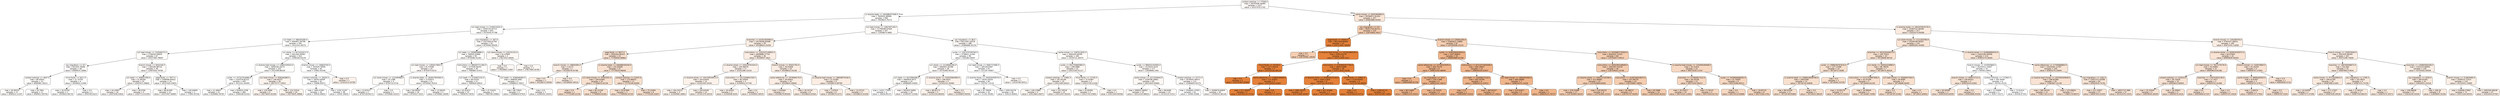 digraph Tree {
node [shape=box, style="filled, rounded", color="black", fontname=helvetica] ;
edge [fontname=helvetica] ;
0 [label="context-switches <= 77936.0\nmae = 28703596.36485\nsamples = 1417\nvalue = 10157470.2743", fillcolor="#e5813908"] ;
1 [label="L1-dcache-loads <= 264488337408.0\nmae = 7849502.89066\nsamples = 990\nvalue = 3544824.75274", fillcolor="#e5813903"] ;
0 -> 1 [labeldistance=2.5, labelangle=45, headlabel="True"] ;
2 [label="LLC-load-misses <= 1245012032.0\nmae = 3356720.45713\nsamples = 643\nvalue = 2474430.47798", fillcolor="#e5813902"] ;
1 -> 2 ;
3 [label="LLC-loads <= 469163280.0\nmae = 3094957.64796\nsamples = 591\nvalue = 2412310.16575", fillcolor="#e5813902"] ;
2 -> 3 ;
4 [label="LLC-load-misses <= 152046272.0\nmae = 2758293.93829\nsamples = 67\nvalue = 10157360.79835", fillcolor="#e5813908"] ;
3 -> 4 ;
5 [label="cpu-migrations <= 9.5\nmae = 651504.79566\nsamples = 28\nvalue = 6584914.13666", fillcolor="#e5813905"] ;
4 -> 5 ;
6 [label="context-switches <= 4647.5\nmae = 68.45041\nsamples = 22\nvalue = 6584981.18311", fillcolor="#e5813905"] ;
5 -> 6 ;
7 [label="mae = 50.99324\nsamples = 11\nvalue = 6585012.11447", fillcolor="#e5813905"] ;
6 -> 7 ;
8 [label="mae = 50.7601\nsamples = 11\nvalue = 6584911.85794", fillcolor="#e5813905"] ;
6 -> 8 ;
9 [label="minor-faults <= 6411.0\nmae = 21.75793\nsamples = 6\nvalue = 3544834.11599", fillcolor="#e5813903"] ;
5 -> 9 ;
10 [label="mae = 16.03762\nsamples = 5\nvalue = 3544835.99178", fillcolor="#e5813903"] ;
9 -> 10 ;
11 [label="mae = 0.0\nsamples = 1\nvalue = 3544785.6323", fillcolor="#e5813903"] ;
9 -> 11 ;
12 [label="branch-misses <= 5632246.5\nmae = 1184180.98716\nsamples = 39\nvalue = 12007626.79765", fillcolor="#e5813909"] ;
4 -> 12 ;
13 [label="LLC-loads <= 458937456.0\nmae = 51.80359\nsamples = 25\nvalue = 12007671.58802", fillcolor="#e5813909"] ;
12 -> 13 ;
14 [label="mae = 44.24897\nsamples = 16\nvalue = 12007648.52832", fillcolor="#e5813909"] ;
13 -> 14 ;
15 [label="mae = 38.9766\nsamples = 9\nvalue = 12007713.01594", fillcolor="#e5813909"] ;
13 -> 15 ;
16 [label="page-faults <= 7877.5\nmae = 1448566.64022\nsamples = 14\nvalue = 10157420.33951", fillcolor="#e5813908"] ;
12 -> 16 ;
17 [label="mae = 86.81309\nsamples = 12\nvalue = 10157467.40895", fillcolor="#e5813908"] ;
16 -> 17 ;
18 [label="mae = 140.64805\nsamples = 2\nvalue = 17990.02536", fillcolor="#e5813900"] ;
16 -> 18 ;
19 [label="LLC-stores <= 9275433472.0\nmae = 2651363.99381\nsamples = 524\nvalue = 2306160.54129", fillcolor="#e5813902"] ;
3 -> 19 ;
20 [label="L1-dcache-load-misses <= 14803105024.0\nmae = 2656538.16272\nsamples = 431\nvalue = 2412399.86329", fillcolor="#e5813902"] ;
19 -> 20 ;
21 [label="cycles <= 147327016960.0\nmae = 1102578.82222\nsamples = 405\nvalue = 2412311.60305", fillcolor="#e5813902"] ;
20 -> 21 ;
22 [label="mae = 21.46657\nsamples = 21\nvalue = 6184882.40787", fillcolor="#e5813905"] ;
21 -> 22 ;
23 [label="mae = 954653.2198\nsamples = 384\nvalue = 2366438.91434", fillcolor="#e5813902"] ;
21 -> 23 ;
24 [label="LLC-load-misses <= 928160288.0\nmae = 146.94237\nsamples = 26\nvalue = 29274777.73053", fillcolor="#e5813917"] ;
20 -> 24 ;
25 [label="mae = 120.4066\nsamples = 6\nvalue = 29274604.40168", fillcolor="#e5813917"] ;
24 -> 25 ;
26 [label="mae = 122.22516\nsamples = 20\nvalue = 29274835.38866", fillcolor="#e5813917"] ;
24 -> 26 ;
27 [label="branch-misses <= 146820704.0\nmae = 354929.78595\nsamples = 93\nvalue = 15902.93248", fillcolor="#e5813900"] ;
19 -> 27 ;
28 [label="context-switches <= 20635.0\nmae = 18293.04009\nsamples = 92\nvalue = 15898.92973", fillcolor="#e5813900"] ;
27 -> 28 ;
29 [label="mae = 1664.41967\nsamples = 44\nvalue = 49918.46802", fillcolor="#e5813900"] ;
28 -> 29 ;
30 [label="mae = 2192.31267\nsamples = 48\nvalue = 15505.30645", fillcolor="#e5813900"] ;
28 -> 30 ;
31 [label="mae = 0.0\nsamples = 1\nvalue = 31341413.33799", fillcolor="#e5813919"] ;
27 -> 31 ;
32 [label="cpu-migrations <= 367.0\nmae = 1027458.02794\nsamples = 52\nvalue = 8754492.05026", fillcolor="#e5813907"] ;
2 -> 32 ;
33 [label="LLC-loads <= 2409056896.0\nmae = 706055.02666\nsamples = 50\nvalue = 8754482.41261", fillcolor="#e5813907"] ;
32 -> 33 ;
34 [label="LLC-load-misses <= 1292617664.0\nmae = 81.57938\nsamples = 24\nvalue = 8754574.0215", fillcolor="#e5813907"] ;
33 -> 34 ;
35 [label="LLC-store-misses <= 121200068.0\nmae = 20.1288\nsamples = 3\nvalue = 8754715.0716", fillcolor="#e5813907"] ;
34 -> 35 ;
36 [label="mae = 13.87011\nsamples = 2\nvalue = 8754728.94171", fillcolor="#e5813907"] ;
35 -> 36 ;
37 [label="mae = 0.0\nsamples = 1\nvalue = 8754682.42543", fillcolor="#e5813907"] ;
35 -> 37 ;
38 [label="L1-dcache-loads <= 263557955584.0\nmae = 72.62973\nsamples = 21\nvalue = 8754562.35314", fillcolor="#e5813907"] ;
34 -> 38 ;
39 [label="mae = 60.08497\nsamples = 18\nvalue = 8754527.3322", fillcolor="#e5813907"] ;
38 -> 39 ;
40 [label="mae = 13.58245\nsamples = 3\nvalue = 8754682.18469", fillcolor="#e5813907"] ;
38 -> 40 ;
41 [label="instructions <= 996397711360.0\nmae = 577038.58253\nsamples = 26\nvalue = 7485861.51412", fillcolor="#e5813906"] ;
33 -> 41 ;
42 [label="LLC-loads <= 2720927232.0\nmae = 69.53332\nsamples = 21\nvalue = 7485826.29915", fillcolor="#e5813906"] ;
41 -> 42 ;
43 [label="mae = 61.81612\nsamples = 14\nvalue = 7485878.72878", fillcolor="#e5813906"] ;
42 -> 43 ;
44 [label="mae = 47.51619\nsamples = 7\nvalue = 7485799.35866", fillcolor="#e5813906"] ;
42 -> 44 ;
45 [label="LLC-loads <= 4266046464.0\nmae = 399636.5082\nsamples = 5\nvalue = 10086615.70917", fillcolor="#e5813908"] ;
41 -> 45 ;
46 [label="mae = 86.73643\nsamples = 4\nvalue = 10086604.67925", fillcolor="#e5813908"] ;
45 -> 46 ;
47 [label="mae = 0.0\nsamples = 1\nvalue = 12084451.30443", fillcolor="#e5813909"] ;
45 -> 47 ;
48 [label="LLC-store-misses <= 232231152.0\nmae = 61.07859\nsamples = 2\nvalue = 17817023.18926", fillcolor="#e581390e"] ;
32 -> 48 ;
49 [label="mae = 0.0\nsamples = 1\nvalue = 17816962.11067", fillcolor="#e581390e"] ;
48 -> 49 ;
50 [label="mae = 0.0\nsamples = 1\nvalue = 17817084.26785", fillcolor="#e581390e"] ;
48 -> 50 ;
51 [label="LLC-load-misses <= 1062787136.0\nmae = 11796096.67928\nsamples = 347\nvalue = 12928674.4685", fillcolor="#e581390a"] ;
1 -> 51 ;
52 [label="branches <= 43161450496.0\nmae = 15576546.60368\nsamples = 59\nvalue = 45338624.15259", fillcolor="#e5813924"] ;
51 -> 52 ;
53 [label="page-faults <= 9677.0\nmae = 2820264.90423\nsamples = 23\nvalue = 77769950.99864", fillcolor="#e581393d"] ;
52 -> 53 ;
54 [label="branch-misses <= 49840484.0\nmae = 5.6273\nsamples = 2\nvalue = 45338578.55786", fillcolor="#e5813924"] ;
53 -> 54 ;
55 [label="mae = 0.0\nsamples = 1\nvalue = 45338572.93056", fillcolor="#e5813924"] ;
54 -> 55 ;
56 [label="mae = 0.0\nsamples = 1\nvalue = 45338584.18516", fillcolor="#e5813924"] ;
54 -> 56 ;
57 [label="L1-dcache-loads <= 446488330240.0\nmae = 155.92609\nsamples = 21\nvalue = 77770024.46658", fillcolor="#e581393d"] ;
53 -> 57 ;
58 [label="LLC-store-misses <= 32043261.0\nmae = 109.62083\nsamples = 10\nvalue = 77769870.44739", fillcolor="#e581393d"] ;
57 -> 58 ;
59 [label="mae = 0.0\nsamples = 1\nvalue = 77770189.22156", fillcolor="#e581393d"] ;
58 -> 59 ;
60 [label="mae = 85.21228\nsamples = 9\nvalue = 77769859.92381", fillcolor="#e581393d"] ;
58 -> 60 ;
61 [label="context-switches <= 21547.0\nmae = 113.88553\nsamples = 11\nvalue = 77770146.40495", fillcolor="#e581393d"] ;
57 -> 61 ;
62 [label="mae = 54.87969\nsamples = 3\nvalue = 77769936.54729", fillcolor="#e581393d"] ;
61 -> 62 ;
63 [label="mae = 75.23394\nsamples = 8\nvalue = 77770230.33657", fillcolor="#e581393d"] ;
61 -> 63 ;
64 [label="instructions <= 1331537149952.0\nmae = 6609886.37733\nsamples = 36\nvalue = 45338557.3622", fillcolor="#e5813924"] ;
52 -> 64 ;
65 [label="L1-dcache-stores <= 104229761024.0\nmae = 205.98476\nsamples = 17\nvalue = 31341286.15226", fillcolor="#e5813919"] ;
64 -> 65 ;
66 [label="L1-dcache-stores <= 104159526912.0\nmae = 163.61644\nsamples = 14\nvalue = 31341345.33191", fillcolor="#e5813919"] ;
65 -> 66 ;
67 [label="mae = 164.34212\nsamples = 4\nvalue = 31340996.18963", fillcolor="#e5813919"] ;
66 -> 67 ;
68 [label="mae = 100.62049\nsamples = 10\nvalue = 31341379.18518", fillcolor="#e5813919"] ;
66 -> 68 ;
69 [label="instructions <= 1017204801536.0\nmae = 46.25939\nsamples = 3\nvalue = 31340912.47749", fillcolor="#e5813919"] ;
65 -> 69 ;
70 [label="mae = 34.44301\nsamples = 2\nvalue = 31340946.9205", fillcolor="#e5813919"] ;
69 -> 70 ;
71 [label="mae = 0.0\nsamples = 1\nvalue = 31340842.58535", fillcolor="#e5813919"] ;
69 -> 71 ;
72 [label="branch-misses <= 50431702.0\nmae = 36.93406\nsamples = 19\nvalue = 45338610.33108", fillcolor="#e5813924"] ;
64 -> 72 ;
73 [label="cache-references <= 1979066176.0\nmae = 29.05831\nsamples = 10\nvalue = 45338641.69692", fillcolor="#e5813924"] ;
72 -> 73 ;
74 [label="mae = 0.83564\nsamples = 2\nvalue = 45338679.85938", fillcolor="#e5813924"] ;
73 -> 74 ;
75 [label="mae = 26.34742\nsamples = 8\nvalue = 45338633.63561", fillcolor="#e5813924"] ;
73 -> 75 ;
76 [label="L1-dcache-load-misses <= 29659875328.0\nmae = 21.52383\nsamples = 9\nvalue = 45338574.99799", fillcolor="#e5813924"] ;
72 -> 76 ;
77 [label="mae = 7.02919\nsamples = 6\nvalue = 45338570.5273", fillcolor="#e5813924"] ;
76 -> 77 ;
78 [label="mae = 13.25722\nsamples = 3\nvalue = 45338610.33108", fillcolor="#e5813924"] ;
76 -> 78 ;
79 [label="cpu-migrations <= 86.5\nmae = 6011097.20578\nsamples = 288\nvalue = 12084668.33176", fillcolor="#e5813909"] ;
51 -> 79 ;
80 [label="cycles <= 1057470709760.0\nmae = 3748931.31364\nsamples = 89\nvalue = 226186.43643", fillcolor="#e5813900"] ;
79 -> 80 ;
81 [label="LLC-stores <= 12146683392.0\nmae = 5660001.92298\nsamples = 28\nvalue = 10741083.94142", fillcolor="#e5813908"] ;
80 -> 81 ;
82 [label="LLC-loads <= 3227084288.0\nmae = 3060929.4073\nsamples = 24\nvalue = 10086685.43092", fillcolor="#e5813908"] ;
81 -> 82 ;
83 [label="mae = 14321.77805\nsamples = 6\nvalue = 10628.69115", fillcolor="#e5813900"] ;
82 -> 83 ;
84 [label="mae = 581829.54681\nsamples = 18\nvalue = 11395457.21566", fillcolor="#e5813909"] ;
82 -> 84 ;
85 [label="L1-dcache-stores <= 104205864960.0\nmae = 199.3023\nsamples = 4\nvalue = 31341231.45084", fillcolor="#e5813919"] ;
81 -> 85 ;
86 [label="mae = 88.82172\nsamples = 3\nvalue = 31341334.68458", fillcolor="#e5813919"] ;
85 -> 86 ;
87 [label="mae = 0.0\nsamples = 1\nvalue = 31340803.94056", fillcolor="#e5813919"] ;
85 -> 87 ;
88 [label="LLC-load-misses <= 5682727680.0\nmae = 285166.6387\nsamples = 61\nvalue = 221187.44807", fillcolor="#e5813900"] ;
80 -> 88 ;
89 [label="L1-dcache-stores <= 264530456576.0\nmae = 73026.20526\nsamples = 60\nvalue = 220767.13119", fillcolor="#e5813900"] ;
88 -> 89 ;
90 [label="mae = 87.39636\nsamples = 20\nvalue = 11191.20483", fillcolor="#e5813900"] ;
89 -> 90 ;
91 [label="mae = 2500.93278\nsamples = 40\nvalue = 226225.80601", fillcolor="#e5813900"] ;
89 -> 91 ;
92 [label="mae = 0.0\nsamples = 1\nvalue = 13234780.09311", fillcolor="#e581390a"] ;
88 -> 92 ;
93 [label="cache-misses <= 1387013632.0\nmae = 3900345.69395\nsamples = 199\nvalue = 13234712.26475", fillcolor="#e581390a"] ;
79 -> 93 ;
94 [label="cycles <= 831754665984.0\nmae = 208.0986\nsamples = 22\nvalue = 23411503.51117", fillcolor="#e5813912"] ;
93 -> 94 ;
95 [label="context-switches <= 27661.5\nmae = 191.64148\nsamples = 19\nvalue = 23411495.64023", fillcolor="#e5813912"] ;
94 -> 95 ;
96 [label="mae = 140.21885\nsamples = 4\nvalue = 23411863.45672", fillcolor="#e5813912"] ;
95 -> 96 ;
97 [label="mae = 152.70518\nsamples = 15\nvalue = 23411457.56344", fillcolor="#e5813912"] ;
95 -> 97 ;
98 [label="minor-faults <= 12745.0\nmae = 72.53387\nsamples = 3\nvalue = 23411759.21258", fillcolor="#e5813912"] ;
94 -> 98 ;
99 [label="mae = 15.95456\nsamples = 2\nvalue = 23411743.25802", fillcolor="#e5813912"] ;
98 -> 99 ;
100 [label="mae = 0.0\nsamples = 1\nvalue = 23411944.90508", fillcolor="#e5813912"] ;
98 -> 100 ;
101 [label="cycles <= 866532163584.0\nmae = 3115024.4224\nsamples = 177\nvalue = 12928666.3391", fillcolor="#e581390a"] ;
93 -> 101 ;
102 [label="cache-misses <= 2217354944.0\nmae = 1339708.26901\nsamples = 65\nvalue = 16312925.94683", fillcolor="#e581390d"] ;
101 -> 102 ;
103 [label="mae = 699551.96902\nsamples = 43\nvalue = 16313154.88625", fillcolor="#e581390d"] ;
102 -> 103 ;
104 [label="mae = 68.6496\nsamples = 22\nvalue = 13722122.31517", fillcolor="#e581390b"] ;
102 -> 104 ;
105 [label="context-switches <= 31771.5\nmae = 3078455.49073\nsamples = 112\nvalue = 12084603.45275", fillcolor="#e5813909"] ;
101 -> 105 ;
106 [label="mae = 3546641.47831\nsamples = 20\nvalue = 10496.52696", fillcolor="#e5813900"] ;
105 -> 106 ;
107 [label="mae = 1839879.60605\nsamples = 92\nvalue = 12506542.86146", fillcolor="#e581390a"] ;
105 -> 107 ;
108 [label="cache-misses <= 6545384960.0\nmae = 39786971.91203\nsamples = 427\nvalue = 65902888.45456", fillcolor="#e5813934"] ;
0 -> 108 [labeldistance=2.5, labelangle=-45, headlabel="False"] ;
109 [label="cpu-migrations <= 4.0\nmae = 56451745.84712\nsamples = 110\nvalue = 128745851.8427", fillcolor="#e5813965"] ;
108 -> 109 ;
110 [label="page-faults <= 28263.5\nmae = 8524449.86683\nsamples = 23\nvalue = 324711691.78599", fillcolor="#e58139ff"] ;
109 -> 110 ;
111 [label="mae = 0.0\nsamples = 1\nvalue = 128745991.13018", fillcolor="#e5813965"] ;
110 -> 111 ;
112 [label="L1-dcache-load-misses <= 125362966528.0\nmae = 4393.01279\nsamples = 22\nvalue = 324712039.1522", fillcolor="#e58139ff"] ;
110 -> 112 ;
113 [label="minor-faults <= 35164.5\nmae = 1377.54419\nsamples = 4\nvalue = 324705181.89119", fillcolor="#e58139ff"] ;
112 -> 113 ;
114 [label="mae = 0.0\nsamples = 1\nvalue = 324707967.92568", fillcolor="#e58139ff"] ;
113 -> 114 ;
115 [label="cache-references <= 12885636608.0\nmae = 711.42925\nsamples = 3\nvalue = 324704592.03667", fillcolor="#e58139ff"] ;
113 -> 115 ;
116 [label="mae = 477.28935\nsamples = 2\nvalue = 324704114.74732", fillcolor="#e58139ff"] ;
115 -> 116 ;
117 [label="mae = 0.0\nsamples = 1\nvalue = 324705771.74571", fillcolor="#e58139ff"] ;
115 -> 117 ;
118 [label="instructions <= 6709061877760.0\nmae = 3669.53689\nsamples = 18\nvalue = 324713918.24236", fillcolor="#e58139ff"] ;
112 -> 118 ;
119 [label="L1-dcache-stores <= 820644315136.0\nmae = 2546.12826\nsamples = 9\nvalue = 324716178.97872", fillcolor="#e58139ff"] ;
118 -> 119 ;
120 [label="mae = 1982.49343\nsamples = 6\nvalue = 324714895.69097", fillcolor="#e58139ff"] ;
119 -> 120 ;
121 [label="mae = 612.41848\nsamples = 3\nvalue = 324719901.05467", fillcolor="#e58139ff"] ;
119 -> 121 ;
122 [label="minor-faults <= 30801.5\nmae = 2726.95443\nsamples = 9\nvalue = 324710748.08959", fillcolor="#e58139ff"] ;
118 -> 122 ;
123 [label="mae = 0.0\nsamples = 1\nvalue = 324704452.03741", fillcolor="#e58139ff"] ;
122 -> 123 ;
124 [label="mae = 2280.81721\nsamples = 8\nvalue = 324710785.71891", fillcolor="#e58139ff"] ;
122 -> 124 ;
125 [label="branch-misses <= 135941264.0\nmae = 21683621.70884\nsamples = 87\nvalue = 124763506.13125", fillcolor="#e5813962"] ;
109 -> 125 ;
126 [label="cycles <= 3295209324544.0\nmae = 1047.86654\nsamples = 19\nvalue = 189830989.92758", fillcolor="#e5813995"] ;
125 -> 126 ;
127 [label="cache-references <= 12756222976.0\nmae = 408.72276\nsamples = 6\nvalue = 189832392.98094", fillcolor="#e5813995"] ;
126 -> 127 ;
128 [label="mae = 0.0\nsamples = 1\nvalue = 189830989.92758", fillcolor="#e5813995"] ;
127 -> 128 ;
129 [label="cpu-migrations <= 10.5\nmae = 178.17388\nsamples = 5\nvalue = 189832551.39471", fillcolor="#e5813995"] ;
127 -> 129 ;
130 [label="mae = 80.21685\nsamples = 2\nvalue = 189832154.35031", fillcolor="#e5813995"] ;
129 -> 130 ;
131 [label="mae = 24.33525\nsamples = 3\nvalue = 189832575.16957", fillcolor="#e5813995"] ;
129 -> 131 ;
132 [label="instructions <= 6711471505408.0\nmae = 895.29057\nsamples = 13\nvalue = 189830329.02937", fillcolor="#e5813995"] ;
126 -> 132 ;
133 [label="LLC-loads <= 10295817216.0\nmae = 602.50784\nsamples = 6\nvalue = 189829214.32913", fillcolor="#e5813995"] ;
132 -> 133 ;
134 [label="mae = 0.0\nsamples = 1\nvalue = 189830897.04332", fillcolor="#e5813995"] ;
133 -> 134 ;
135 [label="mae = 369.05237\nsamples = 5\nvalue = 189829127.25811", fillcolor="#e5813995"] ;
133 -> 135 ;
136 [label="LLC-load-misses <= 3962054400.0\nmae = 469.28969\nsamples = 7\nvalue = 189831075.11618", fillcolor="#e5813995"] ;
132 -> 136 ;
137 [label="mae = 223.61817\nsamples = 6\nvalue = 189831110.21281", fillcolor="#e5813995"] ;
136 -> 137 ;
138 [label="mae = 0.0\nsamples = 1\nvalue = 189829131.79737", fillcolor="#e5813995"] ;
136 -> 138 ;
139 [label="instructions <= 5433987170304.0\nmae = 9561622.72322\nsamples = 68\nvalue = 124762877.94513", fillcolor="#e5813962"] ;
125 -> 139 ;
140 [label="instructions <= 4055294148608.0\nmae = 1991587.53229\nsamples = 46\nvalue = 126754633.13746", fillcolor="#e5813964"] ;
139 -> 140 ;
141 [label="L1-dcache-stores <= 459122720768.0\nmae = 512.86881\nsamples = 23\nvalue = 124762868.83691", fillcolor="#e5813962"] ;
140 -> 141 ;
142 [label="mae = 378.33486\nsamples = 17\nvalue = 124762893.06343", fillcolor="#e5813962"] ;
141 -> 142 ;
143 [label="mae = 535.90153\nsamples = 6\nvalue = 124761985.22331", fillcolor="#e5813962"] ;
141 -> 143 ;
144 [label="instructions <= 4149726543872.0\nmae = 107.08729\nsamples = 23\nvalue = 128745867.18054", fillcolor="#e5813965"] ;
140 -> 144 ;
145 [label="mae = 49.38073\nsamples = 9\nvalue = 128745707.50293", fillcolor="#e5813965"] ;
144 -> 145 ;
146 [label="mae = 65.5686\nsamples = 14\nvalue = 128745935.92333", fillcolor="#e5813965"] ;
144 -> 146 ;
147 [label="L1-dcache-load-misses <= 125409169408.0\nmae = 42.31414\nsamples = 22\nvalue = 99373335.17237", fillcolor="#e581394e"] ;
139 -> 147 ;
148 [label="branches <= 177963917312.0\nmae = 28.10236\nsamples = 13\nvalue = 99373342.96417", fillcolor="#e581394e"] ;
147 -> 148 ;
149 [label="mae = 20.41817\nsamples = 10\nvalue = 99373341.12683", fillcolor="#e581394e"] ;
148 -> 149 ;
150 [label="mae = 5.76137\nsamples = 3\nvalue = 99373393.81742", fillcolor="#e581394e"] ;
148 -> 150 ;
151 [label="cycles <= 3429940068352.0\nmae = 31.70005\nsamples = 9\nvalue = 99373289.00511", fillcolor="#e581394e"] ;
147 -> 151 ;
152 [label="mae = 0.0\nsamples = 1\nvalue = 99373414.64688", fillcolor="#e581394e"] ;
151 -> 152 ;
153 [label="mae = 19.95733\nsamples = 8\nvalue = 99373282.4761", fillcolor="#e581394e"] ;
151 -> 153 ;
154 [label="L1-dcache-stores <= 462437810176.0\nmae = 14360722.36509\nsamples = 317\nvalue = 51810274.09268", fillcolor="#e5813929"] ;
108 -> 154 ;
155 [label="LLC-store-misses <= 1111254784.0\nmae = 14200199.56307\nsamples = 134\nvalue = 66995591.44469", fillcolor="#e5813935"] ;
154 -> 155 ;
156 [label="branches <= 261019164672.0\nmae = 148.75522\nsamples = 20\nvalue = 78718648.48734", fillcolor="#e581393e"] ;
155 -> 156 ;
157 [label="cycles <= 3088246767616.0\nmae = 127.11098\nsamples = 13\nvalue = 78718717.6585", fillcolor="#e581393e"] ;
156 -> 157 ;
158 [label="L1-dcache-loads <= 1089519648768.0\nmae = 108.0268\nsamples = 12\nvalue = 78718733.30858", fillcolor="#e581393e"] ;
157 -> 158 ;
159 [label="mae = 89.02228\nsamples = 11\nvalue = 78718748.95866", fillcolor="#e581393e"] ;
158 -> 159 ;
160 [label="mae = 0.0\nsamples = 1\nvalue = 78718431.88205", fillcolor="#e581393e"] ;
158 -> 160 ;
161 [label="mae = 0.0\nsamples = 1\nvalue = 78718361.53739", fillcolor="#e581393e"] ;
157 -> 161 ;
162 [label="LLC-stores <= 50454224896.0\nmae = 86.78076\nsamples = 7\nvalue = 78718475.40324", fillcolor="#e581393e"] ;
156 -> 162 ;
163 [label="instructions <= 4171754897408.0\nmae = 42.07206\nsamples = 5\nvalue = 78718464.62159", fillcolor="#e581393e"] ;
162 -> 163 ;
164 [label="mae = 10.60179\nsamples = 3\nvalue = 78718475.40324", fillcolor="#e581393e"] ;
163 -> 164 ;
165 [label="mae = 16.99645\nsamples = 2\nvalue = 78718380.73496", fillcolor="#e581393e"] ;
163 -> 165 ;
166 [label="LLC-load-misses <= 9269057536.0\nmae = 36.9589\nsamples = 2\nvalue = 78718668.56492", fillcolor="#e581393e"] ;
162 -> 166 ;
167 [label="mae = 0.0\nsamples = 1\nvalue = 78718705.52382", fillcolor="#e581393e"] ;
166 -> 167 ;
168 [label="mae = 0.0\nsamples = 1\nvalue = 78718631.60602", fillcolor="#e581393e"] ;
166 -> 168 ;
169 [label="L1-dcache-stores <= 424800894976.0\nmae = 14443182.60058\nsamples = 114\nvalue = 65903174.38281", fillcolor="#e5813934"] ;
155 -> 169 ;
170 [label="branch-misses <= 415955808.0\nmae = 26335521.53007\nsamples = 10\nvalue = 64936.23843", fillcolor="#e5813900"] ;
169 -> 170 ;
171 [label="branch-misses <= 409371712.0\nmae = 236.84321\nsamples = 4\nvalue = 65903419.03365", fillcolor="#e5813934"] ;
170 -> 171 ;
172 [label="mae = 94.99382\nsamples = 3\nvalue = 65903550.84595", fillcolor="#e5813934"] ;
171 -> 172 ;
173 [label="mae = 0.0\nsamples = 1\nvalue = 65902888.45456", fillcolor="#e5813934"] ;
171 -> 173 ;
174 [label="context-switches <= 171963.5\nmae = 263.36467\nsamples = 6\nvalue = 64704.25191", fillcolor="#e5813900"] ;
170 -> 174 ;
175 [label="mae = 13.55696\nsamples = 3\nvalue = 64917.53271", fillcolor="#e5813900"] ;
174 -> 175 ;
176 [label="mae = 73.62414\nsamples = 3\nvalue = 64438.97343", fillcolor="#e5813900"] ;
174 -> 176 ;
177 [label="cache-references <= 17700068864.0\nmae = 12033562.12797\nsamples = 104\nvalue = 65903270.25844", fillcolor="#e5813934"] ;
169 -> 177 ;
178 [label="L1-dcache-load-misses <= 101559164928.0\nmae = 308.82366\nsamples = 20\nvalue = 71981807.21136", fillcolor="#e5813939"] ;
177 -> 178 ;
179 [label="mae = 260.44155\nsamples = 13\nvalue = 71981718.11714", fillcolor="#e5813939"] ;
178 -> 179 ;
180 [label="mae = 125.09654\nsamples = 7\nvalue = 71982179.88375", fillcolor="#e5813939"] ;
178 -> 180 ;
181 [label="cpu-migrations <= 1161.5\nmae = 13451372.42099\nsamples = 84\nvalue = 65902919.74791", fillcolor="#e5813934"] ;
177 -> 181 ;
182 [label="mae = 221.10557\nsamples = 27\nvalue = 68087952.02402", fillcolor="#e5813935"] ;
181 -> 182 ;
183 [label="mae = 18507747.888\nsamples = 57\nvalue = 65141976.15031", fillcolor="#e5813933"] ;
181 -> 183 ;
184 [label="branch-misses <= 145269704.0\nmae = 5764107.26919\nsamples = 183\nvalue = 45072331.11658", fillcolor="#e5813923"] ;
154 -> 184 ;
185 [label="L1-dcache-stores <= 820916355072.0\nmae = 60.07004\nsamples = 16\nvalue = 69959630.46355", fillcolor="#e5813937"] ;
184 -> 185 ;
186 [label="LLC-load-misses <= 7617170176.0\nmae = 44.54891\nsamples = 12\nvalue = 69959619.65186", fillcolor="#e5813937"] ;
185 -> 186 ;
187 [label="context-switches <= 123414.0\nmae = 36.72918\nsamples = 10\nvalue = 69959614.69003", fillcolor="#e5813937"] ;
186 -> 187 ;
188 [label="mae = 25.35544\nsamples = 5\nvalue = 69959640.39049", fillcolor="#e5813937"] ;
187 -> 188 ;
189 [label="mae = 18.39563\nsamples = 5\nvalue = 69959576.0416", fillcolor="#e5813937"] ;
187 -> 189 ;
190 [label="branches <= 179731931136.0\nmae = 17.7417\nsamples = 2\nvalue = 69959702.41468", fillcolor="#e5813937"] ;
186 -> 190 ;
191 [label="mae = 0.0\nsamples = 1\nvalue = 69959684.67297", fillcolor="#e5813937"] ;
190 -> 191 ;
192 [label="mae = 0.0\nsamples = 1\nvalue = 69959720.15638", fillcolor="#e5813937"] ;
190 -> 192 ;
193 [label="branch-misses <= 144070664.0\nmae = 45.16259\nsamples = 4\nvalue = 69959747.27903", fillcolor="#e5813937"] ;
185 -> 193 ;
194 [label="cache-misses <= 8069265920.0\nmae = 8.01407\nsamples = 3\nvalue = 69959751.07977", fillcolor="#e5813937"] ;
193 -> 194 ;
195 [label="mae = 3.80074\nsamples = 2\nvalue = 69959747.27903", fillcolor="#e5813937"] ;
194 -> 195 ;
196 [label="mae = 0.0\nsamples = 1\nvalue = 69959767.5205", fillcolor="#e5813937"] ;
194 -> 196 ;
197 [label="mae = 0.0\nsamples = 1\nvalue = 69959594.4716", fillcolor="#e5813937"] ;
193 -> 197 ;
198 [label="branch-misses <= 150975640.0\nmae = 3931935.89309\nsamples = 167\nvalue = 45072180.75656", fillcolor="#e5813923"] ;
184 -> 198 ;
199 [label="branches <= 180769308672.0\nmae = 242.662\nsamples = 23\nvalue = 54087863.57644", fillcolor="#e581392a"] ;
198 -> 199 ;
200 [label="cache-misses <= 9772626944.0\nmae = 199.02795\nsamples = 19\nvalue = 54087898.21691", fillcolor="#e581392a"] ;
199 -> 200 ;
201 [label="mae = 10.04056\nsamples = 2\nvalue = 54087477.47496", fillcolor="#e581392a"] ;
200 -> 201 ;
202 [label="mae = 171.17457\nsamples = 17\nvalue = 54087928.29639", fillcolor="#e581392a"] ;
200 -> 202 ;
203 [label="cpu-migrations <= 1765.5\nmae = 101.9923\nsamples = 4\nvalue = 54087372.74759", fillcolor="#e581392a"] ;
199 -> 203 ;
204 [label="mae = 27.84141\nsamples = 3\nvalue = 54087350.86079", fillcolor="#e581392a"] ;
203 -> 204 ;
205 [label="mae = 0.0\nsamples = 1\nvalue = 54087675.30574", fillcolor="#e581392a"] ;
203 -> 205 ;
206 [label="branches <= 135865950208.0\nmae = 3101510.68093\nsamples = 144\nvalue = 43744302.00509", fillcolor="#e5813922"] ;
198 -> 206 ;
207 [label="cpu-migrations <= 3250.5\nmae = 264.87491\nsamples = 25\nvalue = 51810051.25318", fillcolor="#e5813929"] ;
206 -> 207 ;
208 [label="mae = 248.08048\nsamples = 17\nvalue = 51810240.54039", fillcolor="#e5813929"] ;
207 -> 208 ;
209 [label="mae = 168.28\nsamples = 8\nvalue = 51809894.34184", fillcolor="#e5813929"] ;
207 -> 209 ;
210 [label="branch-misses <= 213829384.0\nmae = 2058514.71514\nsamples = 119\nvalue = 43743521.15895", fillcolor="#e5813922"] ;
206 -> 210 ;
211 [label="mae = 544068.37863\nsamples = 72\nvalue = 45072164.69354", fillcolor="#e5813923"] ;
210 -> 211 ;
212 [label="mae = 1993356.68038\nsamples = 47\nvalue = 41923443.97567", fillcolor="#e5813921"] ;
210 -> 212 ;
}